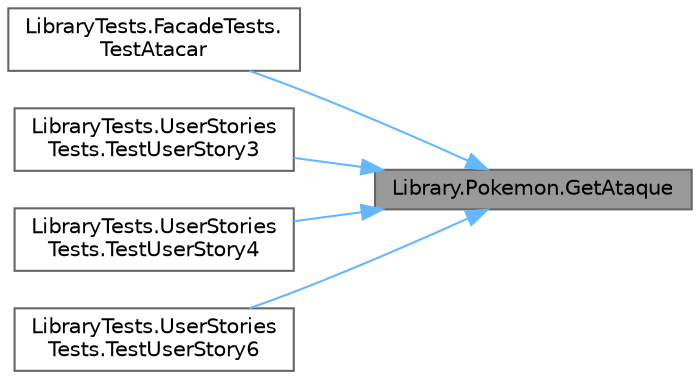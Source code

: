 digraph "Library.Pokemon.GetAtaque"
{
 // INTERACTIVE_SVG=YES
 // LATEX_PDF_SIZE
  bgcolor="transparent";
  edge [fontname=Helvetica,fontsize=10,labelfontname=Helvetica,labelfontsize=10];
  node [fontname=Helvetica,fontsize=10,shape=box,height=0.2,width=0.4];
  rankdir="RL";
  Node1 [id="Node000001",label="Library.Pokemon.GetAtaque",height=0.2,width=0.4,color="gray40", fillcolor="grey60", style="filled", fontcolor="black",tooltip="Devuelve el nombre del Ataque del Pokémon."];
  Node1 -> Node2 [id="edge1_Node000001_Node000002",dir="back",color="steelblue1",style="solid",tooltip=" "];
  Node2 [id="Node000002",label="LibraryTests.FacadeTests.\lTestAtacar",height=0.2,width=0.4,color="grey40", fillcolor="white", style="filled",URL="$classLibraryTests_1_1FacadeTests.html#af22f93966c93bc6fe2965ce061b62d68",tooltip="Este test comprueba que se pueda atacar correctamente durante la batalla."];
  Node1 -> Node3 [id="edge2_Node000001_Node000003",dir="back",color="steelblue1",style="solid",tooltip=" "];
  Node3 [id="Node000003",label="LibraryTests.UserStories\lTests.TestUserStory3",height=0.2,width=0.4,color="grey40", fillcolor="white", style="filled",URL="$classLibraryTests_1_1UserStoriesTests.html#a883c55f00a8c9bbfdae8dde41e5abd5b",tooltip="Este test comprueba la historia de usuario 3."];
  Node1 -> Node4 [id="edge3_Node000001_Node000004",dir="back",color="steelblue1",style="solid",tooltip=" "];
  Node4 [id="Node000004",label="LibraryTests.UserStories\lTests.TestUserStory4",height=0.2,width=0.4,color="grey40", fillcolor="white", style="filled",URL="$classLibraryTests_1_1UserStoriesTests.html#a29d230cc97f8e77e6587b51d04d34aa5",tooltip="Este test comprueba la historia de usuario 4."];
  Node1 -> Node5 [id="edge4_Node000001_Node000005",dir="back",color="steelblue1",style="solid",tooltip=" "];
  Node5 [id="Node000005",label="LibraryTests.UserStories\lTests.TestUserStory6",height=0.2,width=0.4,color="grey40", fillcolor="white", style="filled",URL="$classLibraryTests_1_1UserStoriesTests.html#aac9f6eeb44dbeb33c33a2a4c2dd34da4",tooltip="Este test comprueba la historia de usuario 6."];
}
